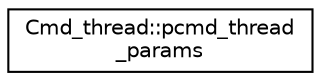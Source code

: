 digraph "Graphical Class Hierarchy"
{
  edge [fontname="Helvetica",fontsize="10",labelfontname="Helvetica",labelfontsize="10"];
  node [fontname="Helvetica",fontsize="10",shape=record];
  rankdir="LR";
  Node1 [label="Cmd_thread::pcmd_thread\l_params",height=0.2,width=0.4,color="black", fillcolor="white", style="filled",URL="$structCmd__thread_1_1pcmd__thread__params.html"];
}
